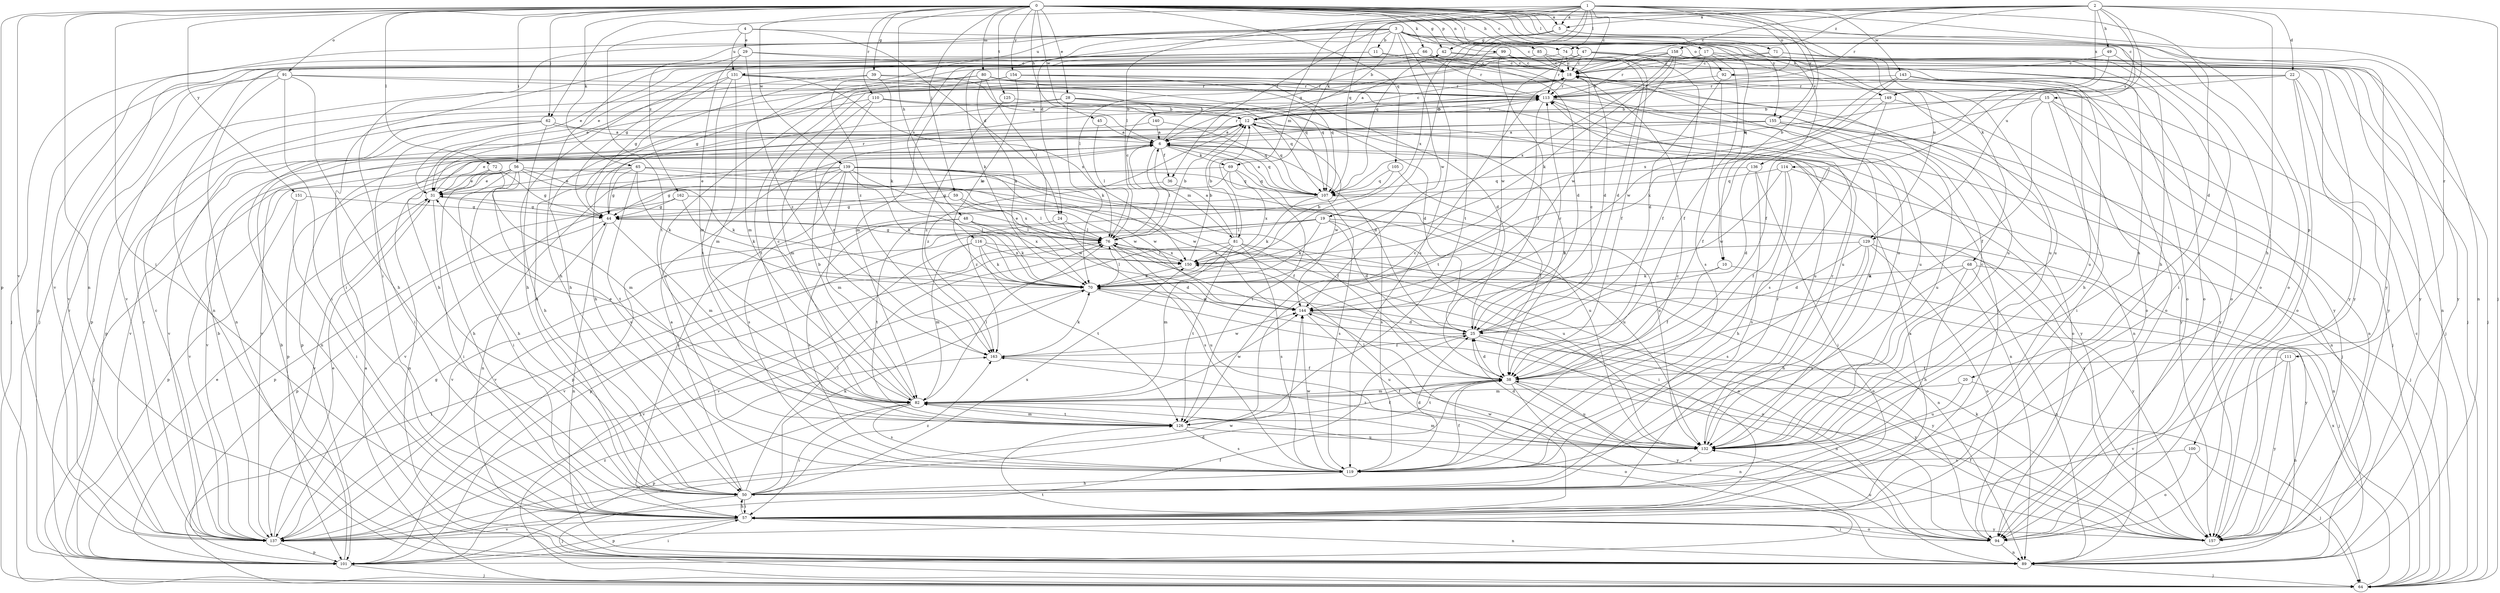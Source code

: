 strict digraph  {
0;
1;
2;
3;
4;
5;
6;
10;
11;
12;
15;
17;
18;
19;
20;
22;
24;
25;
28;
29;
31;
36;
38;
39;
42;
44;
45;
47;
48;
49;
50;
56;
57;
59;
62;
64;
65;
66;
68;
69;
70;
71;
72;
74;
76;
80;
81;
82;
85;
89;
91;
92;
94;
99;
100;
101;
105;
107;
110;
111;
113;
114;
116;
119;
125;
126;
129;
131;
132;
136;
137;
139;
140;
143;
144;
149;
150;
151;
154;
155;
157;
158;
162;
163;
0 -> 5  [label=a];
0 -> 10  [label=b];
0 -> 15  [label=c];
0 -> 17  [label=c];
0 -> 28  [label=e];
0 -> 39  [label=g];
0 -> 42  [label=g];
0 -> 45  [label=h];
0 -> 47  [label=h];
0 -> 48  [label=h];
0 -> 56  [label=i];
0 -> 57  [label=i];
0 -> 59  [label=j];
0 -> 62  [label=j];
0 -> 65  [label=k];
0 -> 66  [label=k];
0 -> 68  [label=k];
0 -> 71  [label=l];
0 -> 72  [label=l];
0 -> 74  [label=l];
0 -> 80  [label=m];
0 -> 85  [label=n];
0 -> 89  [label=n];
0 -> 91  [label=o];
0 -> 99  [label=p];
0 -> 100  [label=p];
0 -> 101  [label=p];
0 -> 105  [label=q];
0 -> 110  [label=r];
0 -> 111  [label=r];
0 -> 125  [label=t];
0 -> 136  [label=v];
0 -> 137  [label=v];
0 -> 139  [label=w];
0 -> 140  [label=w];
0 -> 151  [label=y];
0 -> 154  [label=y];
0 -> 155  [label=y];
1 -> 5  [label=a];
1 -> 10  [label=b];
1 -> 18  [label=c];
1 -> 19  [label=d];
1 -> 20  [label=d];
1 -> 62  [label=j];
1 -> 69  [label=k];
1 -> 74  [label=l];
1 -> 76  [label=l];
1 -> 81  [label=m];
1 -> 92  [label=o];
1 -> 107  [label=q];
1 -> 126  [label=t];
1 -> 143  [label=w];
1 -> 155  [label=y];
2 -> 5  [label=a];
2 -> 18  [label=c];
2 -> 22  [label=d];
2 -> 24  [label=d];
2 -> 36  [label=f];
2 -> 49  [label=h];
2 -> 50  [label=h];
2 -> 64  [label=j];
2 -> 113  [label=r];
2 -> 114  [label=s];
2 -> 129  [label=u];
2 -> 149  [label=x];
2 -> 158  [label=z];
3 -> 11  [label=b];
3 -> 12  [label=b];
3 -> 18  [label=c];
3 -> 57  [label=i];
3 -> 92  [label=o];
3 -> 94  [label=o];
3 -> 116  [label=s];
3 -> 119  [label=s];
3 -> 129  [label=u];
3 -> 131  [label=u];
3 -> 137  [label=v];
3 -> 144  [label=w];
3 -> 149  [label=x];
3 -> 157  [label=y];
3 -> 162  [label=z];
3 -> 163  [label=z];
4 -> 24  [label=d];
4 -> 29  [label=e];
4 -> 94  [label=o];
4 -> 126  [label=t];
4 -> 131  [label=u];
5 -> 42  [label=g];
5 -> 50  [label=h];
5 -> 89  [label=n];
5 -> 107  [label=q];
5 -> 150  [label=x];
6 -> 31  [label=e];
6 -> 36  [label=f];
6 -> 42  [label=g];
6 -> 69  [label=k];
6 -> 76  [label=l];
6 -> 81  [label=m];
6 -> 89  [label=n];
6 -> 101  [label=p];
6 -> 107  [label=q];
6 -> 113  [label=r];
6 -> 137  [label=v];
6 -> 144  [label=w];
10 -> 38  [label=f];
10 -> 70  [label=k];
10 -> 157  [label=y];
11 -> 18  [label=c];
11 -> 44  [label=g];
11 -> 132  [label=u];
11 -> 137  [label=v];
12 -> 6  [label=a];
12 -> 18  [label=c];
12 -> 38  [label=f];
12 -> 64  [label=j];
12 -> 107  [label=q];
12 -> 113  [label=r];
12 -> 157  [label=y];
12 -> 163  [label=z];
15 -> 12  [label=b];
15 -> 38  [label=f];
15 -> 57  [label=i];
15 -> 64  [label=j];
15 -> 70  [label=k];
15 -> 89  [label=n];
17 -> 12  [label=b];
17 -> 18  [label=c];
17 -> 31  [label=e];
17 -> 38  [label=f];
17 -> 64  [label=j];
17 -> 89  [label=n];
17 -> 132  [label=u];
18 -> 113  [label=r];
18 -> 132  [label=u];
19 -> 25  [label=d];
19 -> 70  [label=k];
19 -> 76  [label=l];
19 -> 89  [label=n];
19 -> 101  [label=p];
19 -> 132  [label=u];
19 -> 137  [label=v];
20 -> 64  [label=j];
20 -> 82  [label=m];
20 -> 132  [label=u];
22 -> 44  [label=g];
22 -> 64  [label=j];
22 -> 94  [label=o];
22 -> 107  [label=q];
22 -> 113  [label=r];
22 -> 157  [label=y];
24 -> 76  [label=l];
24 -> 119  [label=s];
24 -> 137  [label=v];
25 -> 18  [label=c];
25 -> 89  [label=n];
25 -> 113  [label=r];
25 -> 157  [label=y];
25 -> 163  [label=z];
28 -> 12  [label=b];
28 -> 25  [label=d];
28 -> 50  [label=h];
28 -> 70  [label=k];
28 -> 101  [label=p];
28 -> 107  [label=q];
29 -> 18  [label=c];
29 -> 57  [label=i];
29 -> 82  [label=m];
29 -> 94  [label=o];
29 -> 163  [label=z];
31 -> 44  [label=g];
31 -> 57  [label=i];
31 -> 113  [label=r];
31 -> 137  [label=v];
36 -> 44  [label=g];
36 -> 119  [label=s];
38 -> 25  [label=d];
38 -> 82  [label=m];
38 -> 89  [label=n];
38 -> 126  [label=t];
38 -> 132  [label=u];
38 -> 157  [label=y];
39 -> 6  [label=a];
39 -> 31  [label=e];
39 -> 50  [label=h];
39 -> 70  [label=k];
39 -> 113  [label=r];
42 -> 18  [label=c];
42 -> 50  [label=h];
42 -> 157  [label=y];
44 -> 76  [label=l];
44 -> 82  [label=m];
44 -> 89  [label=n];
44 -> 101  [label=p];
45 -> 6  [label=a];
45 -> 76  [label=l];
47 -> 18  [label=c];
47 -> 38  [label=f];
47 -> 64  [label=j];
47 -> 76  [label=l];
47 -> 82  [label=m];
47 -> 119  [label=s];
47 -> 144  [label=w];
48 -> 70  [label=k];
48 -> 76  [label=l];
48 -> 119  [label=s];
48 -> 126  [label=t];
48 -> 150  [label=x];
49 -> 18  [label=c];
49 -> 38  [label=f];
49 -> 57  [label=i];
50 -> 6  [label=a];
50 -> 57  [label=i];
50 -> 64  [label=j];
50 -> 70  [label=k];
50 -> 76  [label=l];
50 -> 113  [label=r];
50 -> 150  [label=x];
50 -> 163  [label=z];
56 -> 31  [label=e];
56 -> 38  [label=f];
56 -> 50  [label=h];
56 -> 57  [label=i];
56 -> 64  [label=j];
56 -> 70  [label=k];
56 -> 89  [label=n];
56 -> 119  [label=s];
56 -> 144  [label=w];
57 -> 6  [label=a];
57 -> 50  [label=h];
57 -> 89  [label=n];
57 -> 94  [label=o];
57 -> 101  [label=p];
57 -> 137  [label=v];
57 -> 144  [label=w];
57 -> 157  [label=y];
59 -> 44  [label=g];
59 -> 76  [label=l];
59 -> 144  [label=w];
62 -> 6  [label=a];
62 -> 25  [label=d];
62 -> 50  [label=h];
62 -> 57  [label=i];
62 -> 89  [label=n];
62 -> 137  [label=v];
64 -> 6  [label=a];
64 -> 18  [label=c];
64 -> 76  [label=l];
64 -> 150  [label=x];
65 -> 31  [label=e];
65 -> 44  [label=g];
65 -> 70  [label=k];
65 -> 126  [label=t];
65 -> 132  [label=u];
65 -> 137  [label=v];
65 -> 144  [label=w];
66 -> 18  [label=c];
66 -> 25  [label=d];
66 -> 64  [label=j];
66 -> 70  [label=k];
66 -> 101  [label=p];
66 -> 113  [label=r];
66 -> 132  [label=u];
68 -> 50  [label=h];
68 -> 64  [label=j];
68 -> 70  [label=k];
68 -> 89  [label=n];
68 -> 119  [label=s];
69 -> 31  [label=e];
69 -> 107  [label=q];
69 -> 126  [label=t];
69 -> 137  [label=v];
69 -> 150  [label=x];
70 -> 12  [label=b];
70 -> 76  [label=l];
70 -> 94  [label=o];
70 -> 137  [label=v];
70 -> 144  [label=w];
71 -> 18  [label=c];
71 -> 132  [label=u];
71 -> 137  [label=v];
71 -> 157  [label=y];
72 -> 31  [label=e];
72 -> 44  [label=g];
72 -> 50  [label=h];
72 -> 82  [label=m];
74 -> 6  [label=a];
74 -> 18  [label=c];
74 -> 25  [label=d];
74 -> 38  [label=f];
74 -> 113  [label=r];
76 -> 12  [label=b];
76 -> 18  [label=c];
76 -> 25  [label=d];
76 -> 31  [label=e];
76 -> 44  [label=g];
76 -> 94  [label=o];
76 -> 132  [label=u];
76 -> 137  [label=v];
76 -> 150  [label=x];
80 -> 25  [label=d];
80 -> 70  [label=k];
80 -> 76  [label=l];
80 -> 107  [label=q];
80 -> 113  [label=r];
80 -> 119  [label=s];
80 -> 126  [label=t];
81 -> 6  [label=a];
81 -> 12  [label=b];
81 -> 57  [label=i];
81 -> 82  [label=m];
81 -> 94  [label=o];
81 -> 119  [label=s];
81 -> 126  [label=t];
81 -> 137  [label=v];
81 -> 150  [label=x];
82 -> 12  [label=b];
82 -> 18  [label=c];
82 -> 31  [label=e];
82 -> 38  [label=f];
82 -> 57  [label=i];
82 -> 76  [label=l];
82 -> 94  [label=o];
82 -> 101  [label=p];
82 -> 119  [label=s];
82 -> 126  [label=t];
82 -> 144  [label=w];
85 -> 18  [label=c];
85 -> 25  [label=d];
85 -> 31  [label=e];
85 -> 89  [label=n];
85 -> 157  [label=y];
89 -> 64  [label=j];
91 -> 50  [label=h];
91 -> 57  [label=i];
91 -> 89  [label=n];
91 -> 107  [label=q];
91 -> 113  [label=r];
91 -> 137  [label=v];
92 -> 25  [label=d];
92 -> 94  [label=o];
92 -> 113  [label=r];
94 -> 57  [label=i];
94 -> 89  [label=n];
94 -> 132  [label=u];
99 -> 18  [label=c];
99 -> 38  [label=f];
99 -> 64  [label=j];
99 -> 94  [label=o];
100 -> 64  [label=j];
100 -> 94  [label=o];
100 -> 119  [label=s];
101 -> 12  [label=b];
101 -> 31  [label=e];
101 -> 57  [label=i];
101 -> 64  [label=j];
101 -> 126  [label=t];
101 -> 163  [label=z];
105 -> 38  [label=f];
105 -> 107  [label=q];
105 -> 163  [label=z];
107 -> 6  [label=a];
107 -> 70  [label=k];
107 -> 101  [label=p];
107 -> 119  [label=s];
107 -> 157  [label=y];
110 -> 12  [label=b];
110 -> 50  [label=h];
110 -> 82  [label=m];
110 -> 132  [label=u];
110 -> 157  [label=y];
110 -> 163  [label=z];
111 -> 38  [label=f];
111 -> 89  [label=n];
111 -> 137  [label=v];
111 -> 157  [label=y];
113 -> 12  [label=b];
113 -> 57  [label=i];
113 -> 89  [label=n];
113 -> 126  [label=t];
113 -> 132  [label=u];
114 -> 38  [label=f];
114 -> 64  [label=j];
114 -> 107  [label=q];
114 -> 119  [label=s];
114 -> 144  [label=w];
116 -> 64  [label=j];
116 -> 70  [label=k];
116 -> 82  [label=m];
116 -> 89  [label=n];
116 -> 126  [label=t];
116 -> 150  [label=x];
119 -> 18  [label=c];
119 -> 25  [label=d];
119 -> 38  [label=f];
119 -> 50  [label=h];
119 -> 144  [label=w];
125 -> 12  [label=b];
125 -> 163  [label=z];
126 -> 18  [label=c];
126 -> 38  [label=f];
126 -> 82  [label=m];
126 -> 119  [label=s];
126 -> 132  [label=u];
129 -> 25  [label=d];
129 -> 50  [label=h];
129 -> 94  [label=o];
129 -> 119  [label=s];
129 -> 150  [label=x];
129 -> 157  [label=y];
131 -> 44  [label=g];
131 -> 50  [label=h];
131 -> 82  [label=m];
131 -> 113  [label=r];
131 -> 126  [label=t];
131 -> 132  [label=u];
131 -> 150  [label=x];
132 -> 18  [label=c];
132 -> 25  [label=d];
132 -> 76  [label=l];
132 -> 82  [label=m];
132 -> 113  [label=r];
132 -> 119  [label=s];
132 -> 163  [label=z];
136 -> 25  [label=d];
136 -> 50  [label=h];
136 -> 57  [label=i];
136 -> 107  [label=q];
137 -> 12  [label=b];
137 -> 18  [label=c];
137 -> 25  [label=d];
137 -> 31  [label=e];
137 -> 38  [label=f];
137 -> 44  [label=g];
137 -> 101  [label=p];
137 -> 113  [label=r];
137 -> 144  [label=w];
139 -> 31  [label=e];
139 -> 38  [label=f];
139 -> 44  [label=g];
139 -> 57  [label=i];
139 -> 70  [label=k];
139 -> 82  [label=m];
139 -> 89  [label=n];
139 -> 107  [label=q];
139 -> 119  [label=s];
139 -> 132  [label=u];
139 -> 144  [label=w];
139 -> 150  [label=x];
140 -> 6  [label=a];
140 -> 107  [label=q];
140 -> 137  [label=v];
143 -> 50  [label=h];
143 -> 113  [label=r];
143 -> 132  [label=u];
143 -> 144  [label=w];
143 -> 150  [label=x];
143 -> 157  [label=y];
144 -> 25  [label=d];
144 -> 132  [label=u];
144 -> 157  [label=y];
149 -> 12  [label=b];
149 -> 38  [label=f];
149 -> 119  [label=s];
149 -> 157  [label=y];
150 -> 12  [label=b];
150 -> 70  [label=k];
150 -> 76  [label=l];
151 -> 44  [label=g];
151 -> 57  [label=i];
151 -> 101  [label=p];
154 -> 50  [label=h];
154 -> 70  [label=k];
154 -> 94  [label=o];
154 -> 101  [label=p];
154 -> 107  [label=q];
154 -> 113  [label=r];
155 -> 6  [label=a];
155 -> 89  [label=n];
155 -> 94  [label=o];
155 -> 101  [label=p];
155 -> 132  [label=u];
155 -> 137  [label=v];
157 -> 38  [label=f];
157 -> 70  [label=k];
158 -> 18  [label=c];
158 -> 70  [label=k];
158 -> 82  [label=m];
158 -> 94  [label=o];
158 -> 113  [label=r];
158 -> 132  [label=u];
158 -> 144  [label=w];
158 -> 150  [label=x];
158 -> 157  [label=y];
162 -> 44  [label=g];
162 -> 70  [label=k];
162 -> 101  [label=p];
162 -> 132  [label=u];
163 -> 38  [label=f];
163 -> 70  [label=k];
163 -> 144  [label=w];
}
